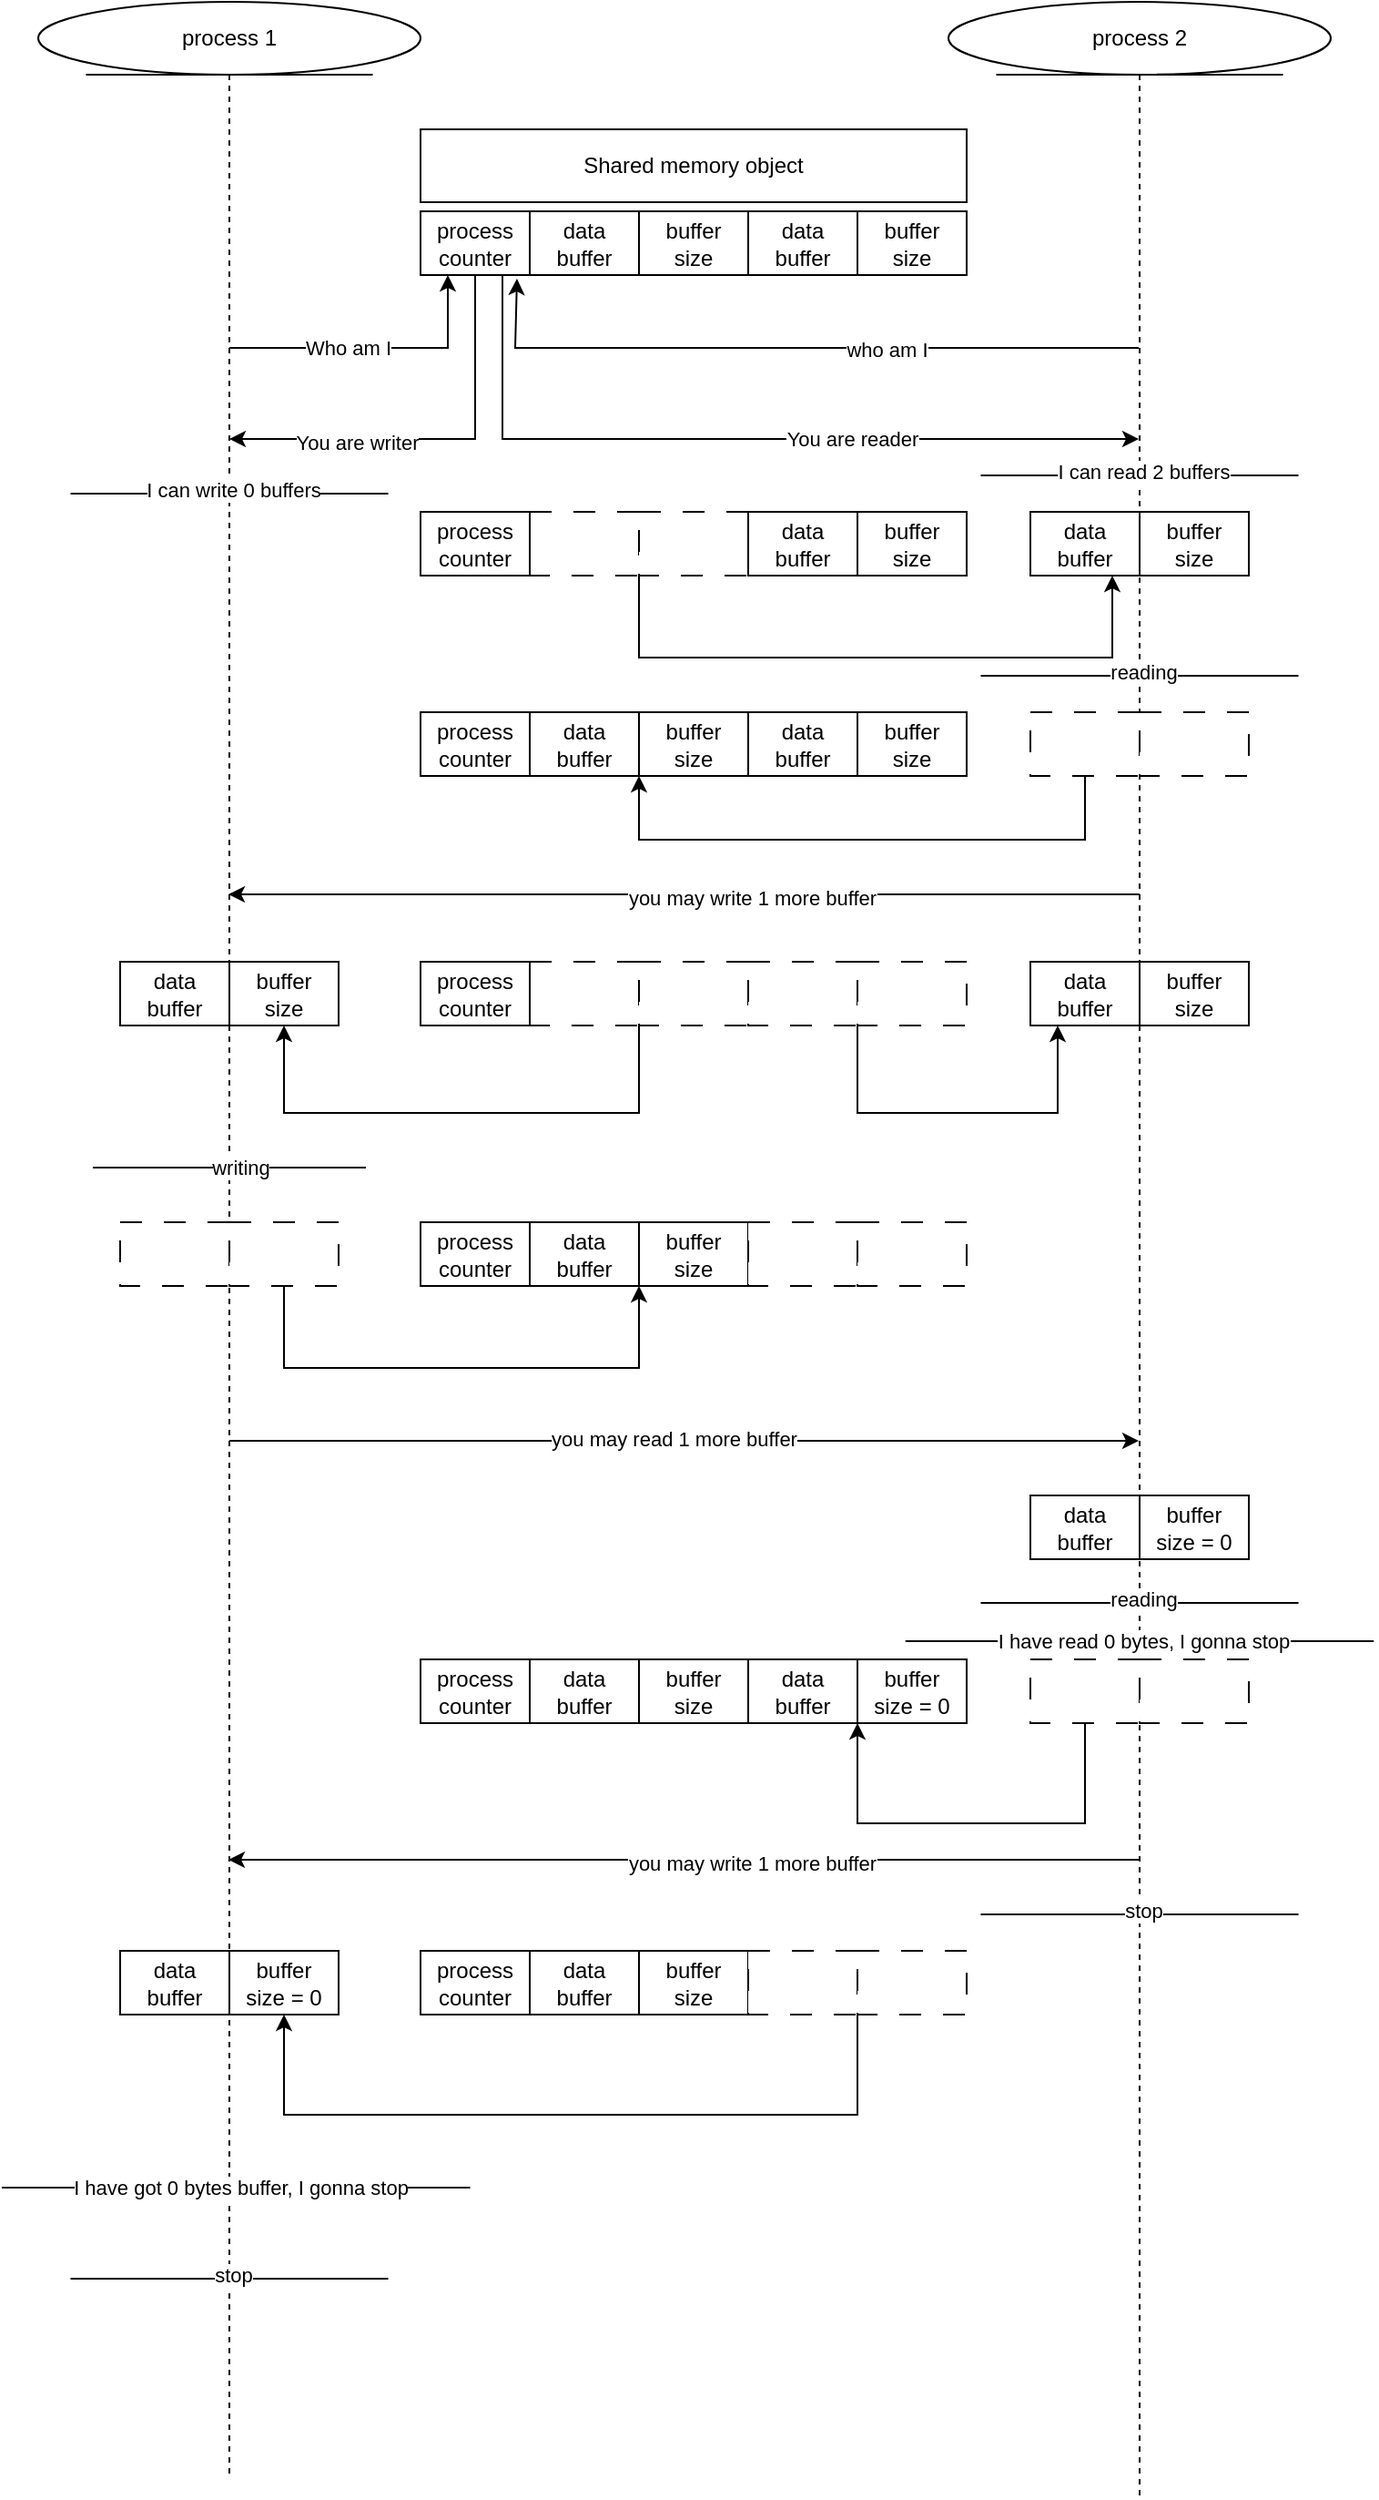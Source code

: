 <mxfile version="24.4.13" type="device">
  <diagram name="Страница — 1" id="9I8aXV5J5BkNfaQTiB17">
    <mxGraphModel dx="1242" dy="820" grid="1" gridSize="10" guides="1" tooltips="1" connect="1" arrows="1" fold="1" page="1" pageScale="1" pageWidth="827" pageHeight="1169" math="0" shadow="0">
      <root>
        <mxCell id="0" />
        <mxCell id="1" parent="0" />
        <mxCell id="X78c8GKSbH_yiS5C05WD-1" value="process 2" style="shape=umlLifeline;perimeter=lifelinePerimeter;whiteSpace=wrap;html=1;container=1;dropTarget=0;collapsible=0;recursiveResize=0;outlineConnect=0;portConstraint=eastwest;newEdgeStyle={&quot;curved&quot;:0,&quot;rounded&quot;:0};participant=umlEntity;" vertex="1" parent="1">
          <mxGeometry x="520" y="40" width="210" height="1370" as="geometry" />
        </mxCell>
        <mxCell id="X78c8GKSbH_yiS5C05WD-3" value="process 1" style="shape=umlLifeline;perimeter=lifelinePerimeter;whiteSpace=wrap;html=1;container=1;dropTarget=0;collapsible=0;recursiveResize=0;outlineConnect=0;portConstraint=eastwest;newEdgeStyle={&quot;curved&quot;:0,&quot;rounded&quot;:0};participant=umlEntity;" vertex="1" parent="1">
          <mxGeometry x="20" y="40" width="210" height="1360" as="geometry" />
        </mxCell>
        <mxCell id="X78c8GKSbH_yiS5C05WD-4" value="Shared memory object" style="rounded=0;whiteSpace=wrap;html=1;" vertex="1" parent="1">
          <mxGeometry x="230" y="110" width="300" height="40" as="geometry" />
        </mxCell>
        <mxCell id="X78c8GKSbH_yiS5C05WD-5" value="data&lt;br&gt;buffer" style="rounded=0;whiteSpace=wrap;html=1;" vertex="1" parent="1">
          <mxGeometry x="290" y="155" width="60" height="35" as="geometry" />
        </mxCell>
        <mxCell id="X78c8GKSbH_yiS5C05WD-6" value="buffer&lt;br&gt;size" style="rounded=0;whiteSpace=wrap;html=1;" vertex="1" parent="1">
          <mxGeometry x="350" y="155" width="60" height="35" as="geometry" />
        </mxCell>
        <mxCell id="X78c8GKSbH_yiS5C05WD-7" value="process counter" style="rounded=0;whiteSpace=wrap;html=1;" vertex="1" parent="1">
          <mxGeometry x="230" y="155" width="60" height="35" as="geometry" />
        </mxCell>
        <mxCell id="X78c8GKSbH_yiS5C05WD-9" value="data&lt;br&gt;buffer" style="rounded=0;whiteSpace=wrap;html=1;" vertex="1" parent="1">
          <mxGeometry x="410" y="155" width="60" height="35" as="geometry" />
        </mxCell>
        <mxCell id="X78c8GKSbH_yiS5C05WD-10" value="buffer&lt;div&gt;size&lt;/div&gt;" style="rounded=0;whiteSpace=wrap;html=1;" vertex="1" parent="1">
          <mxGeometry x="470" y="155" width="60" height="35" as="geometry" />
        </mxCell>
        <mxCell id="X78c8GKSbH_yiS5C05WD-11" value="" style="endArrow=classic;html=1;rounded=0;entryX=0.25;entryY=1;entryDx=0;entryDy=0;" edge="1" parent="1" source="X78c8GKSbH_yiS5C05WD-3" target="X78c8GKSbH_yiS5C05WD-7">
          <mxGeometry width="50" height="50" relative="1" as="geometry">
            <mxPoint x="390" y="450" as="sourcePoint" />
            <mxPoint x="250" y="200" as="targetPoint" />
            <Array as="points">
              <mxPoint x="245" y="230" />
            </Array>
          </mxGeometry>
        </mxCell>
        <mxCell id="X78c8GKSbH_yiS5C05WD-12" value="Who am I" style="edgeLabel;html=1;align=center;verticalAlign=middle;resizable=0;points=[];" vertex="1" connectable="0" parent="X78c8GKSbH_yiS5C05WD-11">
          <mxGeometry x="-0.197" relative="1" as="geometry">
            <mxPoint x="1" as="offset" />
          </mxGeometry>
        </mxCell>
        <mxCell id="X78c8GKSbH_yiS5C05WD-13" value="" style="endArrow=classic;html=1;rounded=0;entryX=0.883;entryY=1.057;entryDx=0;entryDy=0;entryPerimeter=0;" edge="1" parent="1" source="X78c8GKSbH_yiS5C05WD-1" target="X78c8GKSbH_yiS5C05WD-7">
          <mxGeometry width="50" height="50" relative="1" as="geometry">
            <mxPoint x="624.5" y="240" as="sourcePoint" />
            <mxPoint x="282" y="190" as="targetPoint" />
            <Array as="points">
              <mxPoint x="282" y="230" />
            </Array>
          </mxGeometry>
        </mxCell>
        <mxCell id="X78c8GKSbH_yiS5C05WD-14" value="who am I" style="edgeLabel;html=1;align=center;verticalAlign=middle;resizable=0;points=[];" vertex="1" connectable="0" parent="X78c8GKSbH_yiS5C05WD-13">
          <mxGeometry x="-0.27" y="1" relative="1" as="geometry">
            <mxPoint as="offset" />
          </mxGeometry>
        </mxCell>
        <mxCell id="X78c8GKSbH_yiS5C05WD-15" value="" style="endArrow=classic;html=1;rounded=0;exitX=0.5;exitY=1;exitDx=0;exitDy=0;" edge="1" parent="1" source="X78c8GKSbH_yiS5C05WD-7" target="X78c8GKSbH_yiS5C05WD-3">
          <mxGeometry width="50" height="50" relative="1" as="geometry">
            <mxPoint x="390" y="450" as="sourcePoint" />
            <mxPoint x="260" y="330" as="targetPoint" />
            <Array as="points">
              <mxPoint x="260" y="280" />
            </Array>
          </mxGeometry>
        </mxCell>
        <mxCell id="X78c8GKSbH_yiS5C05WD-16" value="You are writer" style="edgeLabel;html=1;align=center;verticalAlign=middle;resizable=0;points=[];" vertex="1" connectable="0" parent="X78c8GKSbH_yiS5C05WD-15">
          <mxGeometry x="0.384" y="2" relative="1" as="geometry">
            <mxPoint as="offset" />
          </mxGeometry>
        </mxCell>
        <mxCell id="X78c8GKSbH_yiS5C05WD-17" value="" style="endArrow=classic;html=1;rounded=0;exitX=0.75;exitY=1;exitDx=0;exitDy=0;" edge="1" parent="1" source="X78c8GKSbH_yiS5C05WD-7" target="X78c8GKSbH_yiS5C05WD-1">
          <mxGeometry width="50" height="50" relative="1" as="geometry">
            <mxPoint x="390" y="450" as="sourcePoint" />
            <mxPoint x="310" y="320" as="targetPoint" />
            <Array as="points">
              <mxPoint x="275" y="280" />
            </Array>
          </mxGeometry>
        </mxCell>
        <mxCell id="X78c8GKSbH_yiS5C05WD-18" value="You are reader" style="edgeLabel;html=1;align=center;verticalAlign=middle;resizable=0;points=[];" vertex="1" connectable="0" parent="X78c8GKSbH_yiS5C05WD-17">
          <mxGeometry x="0.283" relative="1" as="geometry">
            <mxPoint as="offset" />
          </mxGeometry>
        </mxCell>
        <mxCell id="X78c8GKSbH_yiS5C05WD-19" value="" style="rounded=0;whiteSpace=wrap;html=1;dashed=1;dashPattern=12 12;" vertex="1" parent="1">
          <mxGeometry x="290" y="320" width="60" height="35" as="geometry" />
        </mxCell>
        <mxCell id="X78c8GKSbH_yiS5C05WD-20" value="" style="rounded=0;whiteSpace=wrap;html=1;dashed=1;dashPattern=12 12;" vertex="1" parent="1">
          <mxGeometry x="350" y="320" width="60" height="35" as="geometry" />
        </mxCell>
        <mxCell id="X78c8GKSbH_yiS5C05WD-21" value="process counter" style="rounded=0;whiteSpace=wrap;html=1;" vertex="1" parent="1">
          <mxGeometry x="230" y="320" width="60" height="35" as="geometry" />
        </mxCell>
        <mxCell id="X78c8GKSbH_yiS5C05WD-22" value="data&lt;br&gt;buffer" style="rounded=0;whiteSpace=wrap;html=1;" vertex="1" parent="1">
          <mxGeometry x="410" y="320" width="60" height="35" as="geometry" />
        </mxCell>
        <mxCell id="X78c8GKSbH_yiS5C05WD-23" value="buffer&lt;div&gt;size&lt;/div&gt;" style="rounded=0;whiteSpace=wrap;html=1;" vertex="1" parent="1">
          <mxGeometry x="470" y="320" width="60" height="35" as="geometry" />
        </mxCell>
        <mxCell id="X78c8GKSbH_yiS5C05WD-24" value="data&lt;br&gt;buffer" style="rounded=0;whiteSpace=wrap;html=1;" vertex="1" parent="1">
          <mxGeometry x="565" y="320" width="60" height="35" as="geometry" />
        </mxCell>
        <mxCell id="X78c8GKSbH_yiS5C05WD-25" value="buffer&lt;br&gt;size" style="rounded=0;whiteSpace=wrap;html=1;" vertex="1" parent="1">
          <mxGeometry x="625" y="320" width="60" height="35" as="geometry" />
        </mxCell>
        <mxCell id="X78c8GKSbH_yiS5C05WD-26" value="" style="endArrow=classic;html=1;rounded=0;exitX=0;exitY=1;exitDx=0;exitDy=0;" edge="1" parent="1">
          <mxGeometry width="50" height="50" relative="1" as="geometry">
            <mxPoint x="350" y="355" as="sourcePoint" />
            <mxPoint x="610" y="355" as="targetPoint" />
            <Array as="points">
              <mxPoint x="350" y="400" />
              <mxPoint x="610" y="400" />
            </Array>
          </mxGeometry>
        </mxCell>
        <mxCell id="X78c8GKSbH_yiS5C05WD-27" value="" style="endArrow=classic;html=1;rounded=0;" edge="1" parent="1">
          <mxGeometry width="50" height="50" relative="1" as="geometry">
            <mxPoint x="625" y="530" as="sourcePoint" />
            <mxPoint x="124.5" y="530" as="targetPoint" />
          </mxGeometry>
        </mxCell>
        <mxCell id="X78c8GKSbH_yiS5C05WD-28" value="you may write 1 more buffer" style="edgeLabel;html=1;align=center;verticalAlign=middle;resizable=0;points=[];" vertex="1" connectable="0" parent="X78c8GKSbH_yiS5C05WD-27">
          <mxGeometry x="-0.149" y="2" relative="1" as="geometry">
            <mxPoint as="offset" />
          </mxGeometry>
        </mxCell>
        <mxCell id="X78c8GKSbH_yiS5C05WD-40" value="" style="rounded=0;whiteSpace=wrap;html=1;dashed=1;dashPattern=12 12;" vertex="1" parent="1">
          <mxGeometry x="565" y="430" width="60" height="35" as="geometry" />
        </mxCell>
        <mxCell id="X78c8GKSbH_yiS5C05WD-41" value="" style="rounded=0;whiteSpace=wrap;html=1;dashed=1;dashPattern=12 12;" vertex="1" parent="1">
          <mxGeometry x="625" y="430" width="60" height="35" as="geometry" />
        </mxCell>
        <mxCell id="X78c8GKSbH_yiS5C05WD-42" value="" style="endArrow=none;html=1;rounded=0;" edge="1" parent="1">
          <mxGeometry width="50" height="50" relative="1" as="geometry">
            <mxPoint x="537.75" y="410" as="sourcePoint" />
            <mxPoint x="712.25" y="410" as="targetPoint" />
          </mxGeometry>
        </mxCell>
        <mxCell id="X78c8GKSbH_yiS5C05WD-43" value="reading" style="edgeLabel;html=1;align=center;verticalAlign=middle;resizable=0;points=[];" vertex="1" connectable="0" parent="X78c8GKSbH_yiS5C05WD-42">
          <mxGeometry x="0.02" y="2" relative="1" as="geometry">
            <mxPoint as="offset" />
          </mxGeometry>
        </mxCell>
        <mxCell id="X78c8GKSbH_yiS5C05WD-50" value="data&lt;br&gt;buffer" style="rounded=0;whiteSpace=wrap;html=1;" vertex="1" parent="1">
          <mxGeometry x="290" y="430" width="60" height="35" as="geometry" />
        </mxCell>
        <mxCell id="X78c8GKSbH_yiS5C05WD-51" value="buffer&lt;br&gt;size" style="rounded=0;whiteSpace=wrap;html=1;" vertex="1" parent="1">
          <mxGeometry x="350" y="430" width="60" height="35" as="geometry" />
        </mxCell>
        <mxCell id="X78c8GKSbH_yiS5C05WD-52" value="process counter" style="rounded=0;whiteSpace=wrap;html=1;" vertex="1" parent="1">
          <mxGeometry x="230" y="430" width="60" height="35" as="geometry" />
        </mxCell>
        <mxCell id="X78c8GKSbH_yiS5C05WD-53" value="data&lt;br&gt;buffer" style="rounded=0;whiteSpace=wrap;html=1;" vertex="1" parent="1">
          <mxGeometry x="410" y="430" width="60" height="35" as="geometry" />
        </mxCell>
        <mxCell id="X78c8GKSbH_yiS5C05WD-54" value="buffer&lt;div&gt;size&lt;/div&gt;" style="rounded=0;whiteSpace=wrap;html=1;" vertex="1" parent="1">
          <mxGeometry x="470" y="430" width="60" height="35" as="geometry" />
        </mxCell>
        <mxCell id="X78c8GKSbH_yiS5C05WD-55" value="" style="endArrow=classic;html=1;rounded=0;exitX=0.5;exitY=1;exitDx=0;exitDy=0;entryX=0;entryY=1;entryDx=0;entryDy=0;" edge="1" parent="1" source="X78c8GKSbH_yiS5C05WD-40" target="X78c8GKSbH_yiS5C05WD-51">
          <mxGeometry width="50" height="50" relative="1" as="geometry">
            <mxPoint x="605" y="565" as="sourcePoint" />
            <mxPoint x="340" y="500" as="targetPoint" />
            <Array as="points">
              <mxPoint x="595" y="500" />
              <mxPoint x="350" y="500" />
            </Array>
          </mxGeometry>
        </mxCell>
        <mxCell id="X78c8GKSbH_yiS5C05WD-56" value="" style="rounded=0;whiteSpace=wrap;html=1;dashed=1;dashPattern=12 12;" vertex="1" parent="1">
          <mxGeometry x="290" y="567" width="60" height="35" as="geometry" />
        </mxCell>
        <mxCell id="X78c8GKSbH_yiS5C05WD-57" value="" style="rounded=0;whiteSpace=wrap;html=1;dashed=1;dashPattern=12 12;" vertex="1" parent="1">
          <mxGeometry x="350" y="567" width="60" height="35" as="geometry" />
        </mxCell>
        <mxCell id="X78c8GKSbH_yiS5C05WD-58" value="process counter" style="rounded=0;whiteSpace=wrap;html=1;" vertex="1" parent="1">
          <mxGeometry x="230" y="567" width="60" height="35" as="geometry" />
        </mxCell>
        <mxCell id="X78c8GKSbH_yiS5C05WD-59" value="" style="rounded=0;whiteSpace=wrap;html=1;dashed=1;dashPattern=12 12;" vertex="1" parent="1">
          <mxGeometry x="410" y="567" width="60" height="35" as="geometry" />
        </mxCell>
        <mxCell id="X78c8GKSbH_yiS5C05WD-60" value="" style="rounded=0;whiteSpace=wrap;html=1;dashed=1;dashPattern=12 12;" vertex="1" parent="1">
          <mxGeometry x="470" y="567" width="60" height="35" as="geometry" />
        </mxCell>
        <mxCell id="X78c8GKSbH_yiS5C05WD-61" value="" style="endArrow=classic;html=1;rounded=0;exitX=0;exitY=1;exitDx=0;exitDy=0;entryX=0.5;entryY=1;entryDx=0;entryDy=0;" edge="1" parent="1" source="X78c8GKSbH_yiS5C05WD-57" target="X78c8GKSbH_yiS5C05WD-65">
          <mxGeometry width="50" height="50" relative="1" as="geometry">
            <mxPoint x="390" y="500" as="sourcePoint" />
            <mxPoint x="250" y="650" as="targetPoint" />
            <Array as="points">
              <mxPoint x="350" y="650" />
              <mxPoint x="155" y="650" />
            </Array>
          </mxGeometry>
        </mxCell>
        <mxCell id="X78c8GKSbH_yiS5C05WD-62" value="data&lt;br&gt;buffer" style="rounded=0;whiteSpace=wrap;html=1;" vertex="1" parent="1">
          <mxGeometry x="565" y="567" width="60" height="35" as="geometry" />
        </mxCell>
        <mxCell id="X78c8GKSbH_yiS5C05WD-63" value="buffer&lt;br&gt;size" style="rounded=0;whiteSpace=wrap;html=1;" vertex="1" parent="1">
          <mxGeometry x="625" y="567" width="60" height="35" as="geometry" />
        </mxCell>
        <mxCell id="X78c8GKSbH_yiS5C05WD-64" value="data&lt;br&gt;buffer" style="rounded=0;whiteSpace=wrap;html=1;" vertex="1" parent="1">
          <mxGeometry x="65" y="567" width="60" height="35" as="geometry" />
        </mxCell>
        <mxCell id="X78c8GKSbH_yiS5C05WD-65" value="buffer&lt;br&gt;size" style="rounded=0;whiteSpace=wrap;html=1;" vertex="1" parent="1">
          <mxGeometry x="125" y="567" width="60" height="35" as="geometry" />
        </mxCell>
        <mxCell id="X78c8GKSbH_yiS5C05WD-66" value="" style="endArrow=classic;html=1;rounded=0;exitX=1;exitY=1;exitDx=0;exitDy=0;entryX=0.25;entryY=1;entryDx=0;entryDy=0;" edge="1" parent="1" source="X78c8GKSbH_yiS5C05WD-59" target="X78c8GKSbH_yiS5C05WD-62">
          <mxGeometry width="50" height="50" relative="1" as="geometry">
            <mxPoint x="390" y="500" as="sourcePoint" />
            <mxPoint x="510" y="660" as="targetPoint" />
            <Array as="points">
              <mxPoint x="470" y="650" />
              <mxPoint x="580" y="650" />
            </Array>
          </mxGeometry>
        </mxCell>
        <mxCell id="X78c8GKSbH_yiS5C05WD-69" value="data&lt;br&gt;buffer" style="rounded=0;whiteSpace=wrap;html=1;" vertex="1" parent="1">
          <mxGeometry x="290" y="710" width="60" height="35" as="geometry" />
        </mxCell>
        <mxCell id="X78c8GKSbH_yiS5C05WD-70" value="buffer&lt;br&gt;size" style="rounded=0;whiteSpace=wrap;html=1;" vertex="1" parent="1">
          <mxGeometry x="350" y="710" width="60" height="35" as="geometry" />
        </mxCell>
        <mxCell id="X78c8GKSbH_yiS5C05WD-71" value="process counter" style="rounded=0;whiteSpace=wrap;html=1;" vertex="1" parent="1">
          <mxGeometry x="230" y="710" width="60" height="35" as="geometry" />
        </mxCell>
        <mxCell id="X78c8GKSbH_yiS5C05WD-72" value="" style="rounded=0;whiteSpace=wrap;html=1;dashed=1;dashPattern=12 12;" vertex="1" parent="1">
          <mxGeometry x="410" y="710" width="60" height="35" as="geometry" />
        </mxCell>
        <mxCell id="X78c8GKSbH_yiS5C05WD-73" value="" style="rounded=0;whiteSpace=wrap;html=1;dashed=1;dashPattern=12 12;" vertex="1" parent="1">
          <mxGeometry x="470" y="710" width="60" height="35" as="geometry" />
        </mxCell>
        <mxCell id="X78c8GKSbH_yiS5C05WD-74" value="" style="rounded=0;whiteSpace=wrap;html=1;dashed=1;dashPattern=12 12;" vertex="1" parent="1">
          <mxGeometry x="65" y="710" width="60" height="35" as="geometry" />
        </mxCell>
        <mxCell id="X78c8GKSbH_yiS5C05WD-75" value="" style="rounded=0;whiteSpace=wrap;html=1;dashed=1;dashPattern=12 12;" vertex="1" parent="1">
          <mxGeometry x="125" y="710" width="60" height="35" as="geometry" />
        </mxCell>
        <mxCell id="X78c8GKSbH_yiS5C05WD-76" value="" style="endArrow=classic;html=1;rounded=0;exitX=0.5;exitY=1;exitDx=0;exitDy=0;entryX=0;entryY=1;entryDx=0;entryDy=0;" edge="1" parent="1" source="X78c8GKSbH_yiS5C05WD-75" target="X78c8GKSbH_yiS5C05WD-70">
          <mxGeometry width="50" height="50" relative="1" as="geometry">
            <mxPoint x="390" y="630" as="sourcePoint" />
            <mxPoint x="280" y="790" as="targetPoint" />
            <Array as="points">
              <mxPoint x="155" y="790" />
              <mxPoint x="350" y="790" />
            </Array>
          </mxGeometry>
        </mxCell>
        <mxCell id="X78c8GKSbH_yiS5C05WD-77" value="" style="endArrow=classic;html=1;rounded=0;" edge="1" parent="1" target="X78c8GKSbH_yiS5C05WD-1">
          <mxGeometry width="50" height="50" relative="1" as="geometry">
            <mxPoint x="125" y="830" as="sourcePoint" />
            <mxPoint x="440.5" y="830" as="targetPoint" />
          </mxGeometry>
        </mxCell>
        <mxCell id="X78c8GKSbH_yiS5C05WD-78" value="you may read 1 more buffer" style="edgeLabel;html=1;align=center;verticalAlign=middle;resizable=0;points=[];" vertex="1" connectable="0" parent="X78c8GKSbH_yiS5C05WD-77">
          <mxGeometry x="-0.023" y="1" relative="1" as="geometry">
            <mxPoint as="offset" />
          </mxGeometry>
        </mxCell>
        <mxCell id="X78c8GKSbH_yiS5C05WD-79" value="" style="endArrow=none;html=1;rounded=0;" edge="1" parent="1">
          <mxGeometry width="50" height="50" relative="1" as="geometry">
            <mxPoint x="50" y="680" as="sourcePoint" />
            <mxPoint x="200" y="680" as="targetPoint" />
          </mxGeometry>
        </mxCell>
        <mxCell id="X78c8GKSbH_yiS5C05WD-80" value="writing" style="edgeLabel;html=1;align=center;verticalAlign=middle;resizable=0;points=[];" vertex="1" connectable="0" parent="X78c8GKSbH_yiS5C05WD-79">
          <mxGeometry x="0.08" relative="1" as="geometry">
            <mxPoint as="offset" />
          </mxGeometry>
        </mxCell>
        <mxCell id="X78c8GKSbH_yiS5C05WD-81" value="data&lt;br&gt;buffer" style="rounded=0;whiteSpace=wrap;html=1;" vertex="1" parent="1">
          <mxGeometry x="565" y="860" width="60" height="35" as="geometry" />
        </mxCell>
        <mxCell id="X78c8GKSbH_yiS5C05WD-82" value="buffer&lt;br&gt;size = 0" style="rounded=0;whiteSpace=wrap;html=1;" vertex="1" parent="1">
          <mxGeometry x="625" y="860" width="60" height="35" as="geometry" />
        </mxCell>
        <mxCell id="X78c8GKSbH_yiS5C05WD-83" value="" style="endArrow=none;html=1;rounded=0;" edge="1" parent="1">
          <mxGeometry width="50" height="50" relative="1" as="geometry">
            <mxPoint x="753.62" y="940" as="sourcePoint" />
            <mxPoint x="496.37" y="940" as="targetPoint" />
          </mxGeometry>
        </mxCell>
        <mxCell id="X78c8GKSbH_yiS5C05WD-84" value="I have read 0 bytes, I gonna stop" style="edgeLabel;html=1;align=center;verticalAlign=middle;resizable=0;points=[];" vertex="1" connectable="0" parent="X78c8GKSbH_yiS5C05WD-83">
          <mxGeometry x="0.217" y="-2" relative="1" as="geometry">
            <mxPoint x="30" y="2" as="offset" />
          </mxGeometry>
        </mxCell>
        <mxCell id="X78c8GKSbH_yiS5C05WD-85" value="" style="endArrow=none;html=1;rounded=0;" edge="1" parent="1">
          <mxGeometry width="50" height="50" relative="1" as="geometry">
            <mxPoint x="537.75" y="919" as="sourcePoint" />
            <mxPoint x="712.25" y="919" as="targetPoint" />
          </mxGeometry>
        </mxCell>
        <mxCell id="X78c8GKSbH_yiS5C05WD-86" value="reading" style="edgeLabel;html=1;align=center;verticalAlign=middle;resizable=0;points=[];" vertex="1" connectable="0" parent="X78c8GKSbH_yiS5C05WD-85">
          <mxGeometry x="0.02" y="2" relative="1" as="geometry">
            <mxPoint as="offset" />
          </mxGeometry>
        </mxCell>
        <mxCell id="X78c8GKSbH_yiS5C05WD-87" value="" style="rounded=0;whiteSpace=wrap;html=1;dashed=1;dashPattern=12 12;" vertex="1" parent="1">
          <mxGeometry x="565" y="950" width="60" height="35" as="geometry" />
        </mxCell>
        <mxCell id="X78c8GKSbH_yiS5C05WD-88" value="" style="rounded=0;whiteSpace=wrap;html=1;dashed=1;dashPattern=12 12;" vertex="1" parent="1">
          <mxGeometry x="625" y="950" width="60" height="35" as="geometry" />
        </mxCell>
        <mxCell id="X78c8GKSbH_yiS5C05WD-89" value="data&lt;br&gt;buffer" style="rounded=0;whiteSpace=wrap;html=1;" vertex="1" parent="1">
          <mxGeometry x="290" y="950" width="60" height="35" as="geometry" />
        </mxCell>
        <mxCell id="X78c8GKSbH_yiS5C05WD-90" value="buffer&lt;br&gt;size" style="rounded=0;whiteSpace=wrap;html=1;" vertex="1" parent="1">
          <mxGeometry x="350" y="950" width="60" height="35" as="geometry" />
        </mxCell>
        <mxCell id="X78c8GKSbH_yiS5C05WD-91" value="process counter" style="rounded=0;whiteSpace=wrap;html=1;" vertex="1" parent="1">
          <mxGeometry x="230" y="950" width="60" height="35" as="geometry" />
        </mxCell>
        <mxCell id="X78c8GKSbH_yiS5C05WD-92" value="data&lt;br&gt;buffer" style="rounded=0;whiteSpace=wrap;html=1;" vertex="1" parent="1">
          <mxGeometry x="410" y="950" width="60" height="35" as="geometry" />
        </mxCell>
        <mxCell id="X78c8GKSbH_yiS5C05WD-93" value="buffer&lt;div&gt;size = 0&lt;/div&gt;" style="rounded=0;whiteSpace=wrap;html=1;" vertex="1" parent="1">
          <mxGeometry x="470" y="950" width="60" height="35" as="geometry" />
        </mxCell>
        <mxCell id="X78c8GKSbH_yiS5C05WD-94" value="" style="endArrow=classic;html=1;rounded=0;exitX=0.5;exitY=1;exitDx=0;exitDy=0;entryX=0;entryY=1;entryDx=0;entryDy=0;" edge="1" parent="1" source="X78c8GKSbH_yiS5C05WD-87" target="X78c8GKSbH_yiS5C05WD-93">
          <mxGeometry width="50" height="50" relative="1" as="geometry">
            <mxPoint x="390" y="770" as="sourcePoint" />
            <mxPoint x="440" y="720" as="targetPoint" />
            <Array as="points">
              <mxPoint x="595" y="1040" />
              <mxPoint x="470" y="1040" />
            </Array>
          </mxGeometry>
        </mxCell>
        <mxCell id="X78c8GKSbH_yiS5C05WD-96" value="" style="endArrow=none;html=1;rounded=0;" edge="1" parent="1">
          <mxGeometry width="50" height="50" relative="1" as="geometry">
            <mxPoint x="537.75" y="1090" as="sourcePoint" />
            <mxPoint x="712.25" y="1090" as="targetPoint" />
          </mxGeometry>
        </mxCell>
        <mxCell id="X78c8GKSbH_yiS5C05WD-97" value="stop" style="edgeLabel;html=1;align=center;verticalAlign=middle;resizable=0;points=[];" vertex="1" connectable="0" parent="X78c8GKSbH_yiS5C05WD-96">
          <mxGeometry x="0.02" y="2" relative="1" as="geometry">
            <mxPoint as="offset" />
          </mxGeometry>
        </mxCell>
        <mxCell id="X78c8GKSbH_yiS5C05WD-98" value="" style="endArrow=classic;html=1;rounded=0;" edge="1" parent="1">
          <mxGeometry width="50" height="50" relative="1" as="geometry">
            <mxPoint x="625" y="1060" as="sourcePoint" />
            <mxPoint x="124.5" y="1060" as="targetPoint" />
          </mxGeometry>
        </mxCell>
        <mxCell id="X78c8GKSbH_yiS5C05WD-99" value="you may write 1 more buffer" style="edgeLabel;html=1;align=center;verticalAlign=middle;resizable=0;points=[];" vertex="1" connectable="0" parent="X78c8GKSbH_yiS5C05WD-98">
          <mxGeometry x="-0.149" y="2" relative="1" as="geometry">
            <mxPoint as="offset" />
          </mxGeometry>
        </mxCell>
        <mxCell id="X78c8GKSbH_yiS5C05WD-105" value="data&lt;br&gt;buffer" style="rounded=0;whiteSpace=wrap;html=1;" vertex="1" parent="1">
          <mxGeometry x="290" y="1110" width="60" height="35" as="geometry" />
        </mxCell>
        <mxCell id="X78c8GKSbH_yiS5C05WD-106" value="buffer&lt;br&gt;size" style="rounded=0;whiteSpace=wrap;html=1;" vertex="1" parent="1">
          <mxGeometry x="350" y="1110" width="60" height="35" as="geometry" />
        </mxCell>
        <mxCell id="X78c8GKSbH_yiS5C05WD-107" value="process counter" style="rounded=0;whiteSpace=wrap;html=1;" vertex="1" parent="1">
          <mxGeometry x="230" y="1110" width="60" height="35" as="geometry" />
        </mxCell>
        <mxCell id="X78c8GKSbH_yiS5C05WD-108" value="" style="rounded=0;whiteSpace=wrap;html=1;dashed=1;dashPattern=12 12;" vertex="1" parent="1">
          <mxGeometry x="410" y="1110" width="60" height="35" as="geometry" />
        </mxCell>
        <mxCell id="X78c8GKSbH_yiS5C05WD-109" value="" style="rounded=0;whiteSpace=wrap;html=1;dashed=1;dashPattern=12 12;" vertex="1" parent="1">
          <mxGeometry x="470" y="1110" width="60" height="35" as="geometry" />
        </mxCell>
        <mxCell id="X78c8GKSbH_yiS5C05WD-110" value="data&lt;br&gt;buffer" style="rounded=0;whiteSpace=wrap;html=1;" vertex="1" parent="1">
          <mxGeometry x="65" y="1110" width="60" height="35" as="geometry" />
        </mxCell>
        <mxCell id="X78c8GKSbH_yiS5C05WD-111" value="buffer&lt;br&gt;size = 0" style="rounded=0;whiteSpace=wrap;html=1;" vertex="1" parent="1">
          <mxGeometry x="125" y="1110" width="60" height="35" as="geometry" />
        </mxCell>
        <mxCell id="X78c8GKSbH_yiS5C05WD-112" value="" style="endArrow=classic;html=1;rounded=0;exitX=1;exitY=1;exitDx=0;exitDy=0;entryX=0.5;entryY=1;entryDx=0;entryDy=0;" edge="1" parent="1" source="X78c8GKSbH_yiS5C05WD-108" target="X78c8GKSbH_yiS5C05WD-111">
          <mxGeometry width="50" height="50" relative="1" as="geometry">
            <mxPoint x="390" y="930" as="sourcePoint" />
            <mxPoint x="330" y="1180" as="targetPoint" />
            <Array as="points">
              <mxPoint x="470" y="1200" />
              <mxPoint x="155" y="1200" />
            </Array>
          </mxGeometry>
        </mxCell>
        <mxCell id="X78c8GKSbH_yiS5C05WD-113" value="" style="endArrow=none;html=1;rounded=0;" edge="1" parent="1">
          <mxGeometry width="50" height="50" relative="1" as="geometry">
            <mxPoint x="257.25" y="1240" as="sourcePoint" />
            <mxPoint y="1240" as="targetPoint" />
          </mxGeometry>
        </mxCell>
        <mxCell id="X78c8GKSbH_yiS5C05WD-114" value="I have got 0 bytes buffer, I gonna stop" style="edgeLabel;html=1;align=center;verticalAlign=middle;resizable=0;points=[];" vertex="1" connectable="0" parent="X78c8GKSbH_yiS5C05WD-113">
          <mxGeometry x="0.217" y="-2" relative="1" as="geometry">
            <mxPoint x="30" y="2" as="offset" />
          </mxGeometry>
        </mxCell>
        <mxCell id="X78c8GKSbH_yiS5C05WD-115" value="" style="endArrow=none;html=1;rounded=0;" edge="1" parent="1">
          <mxGeometry width="50" height="50" relative="1" as="geometry">
            <mxPoint x="37.75" y="1290" as="sourcePoint" />
            <mxPoint x="212.25" y="1290" as="targetPoint" />
          </mxGeometry>
        </mxCell>
        <mxCell id="X78c8GKSbH_yiS5C05WD-116" value="stop" style="edgeLabel;html=1;align=center;verticalAlign=middle;resizable=0;points=[];" vertex="1" connectable="0" parent="X78c8GKSbH_yiS5C05WD-115">
          <mxGeometry x="0.02" y="2" relative="1" as="geometry">
            <mxPoint as="offset" />
          </mxGeometry>
        </mxCell>
        <mxCell id="X78c8GKSbH_yiS5C05WD-118" value="" style="endArrow=none;html=1;rounded=0;" edge="1" parent="1">
          <mxGeometry width="50" height="50" relative="1" as="geometry">
            <mxPoint x="537.75" y="300" as="sourcePoint" />
            <mxPoint x="712.25" y="300" as="targetPoint" />
          </mxGeometry>
        </mxCell>
        <mxCell id="X78c8GKSbH_yiS5C05WD-119" value="I can read 2 buffers" style="edgeLabel;html=1;align=center;verticalAlign=middle;resizable=0;points=[];" vertex="1" connectable="0" parent="X78c8GKSbH_yiS5C05WD-118">
          <mxGeometry x="0.02" y="2" relative="1" as="geometry">
            <mxPoint as="offset" />
          </mxGeometry>
        </mxCell>
        <mxCell id="X78c8GKSbH_yiS5C05WD-120" value="" style="endArrow=none;html=1;rounded=0;" edge="1" parent="1">
          <mxGeometry width="50" height="50" relative="1" as="geometry">
            <mxPoint x="37.75" y="310" as="sourcePoint" />
            <mxPoint x="212.25" y="310" as="targetPoint" />
          </mxGeometry>
        </mxCell>
        <mxCell id="X78c8GKSbH_yiS5C05WD-121" value="I can write 0 buffers" style="edgeLabel;html=1;align=center;verticalAlign=middle;resizable=0;points=[];" vertex="1" connectable="0" parent="X78c8GKSbH_yiS5C05WD-120">
          <mxGeometry x="0.02" y="2" relative="1" as="geometry">
            <mxPoint as="offset" />
          </mxGeometry>
        </mxCell>
      </root>
    </mxGraphModel>
  </diagram>
</mxfile>

